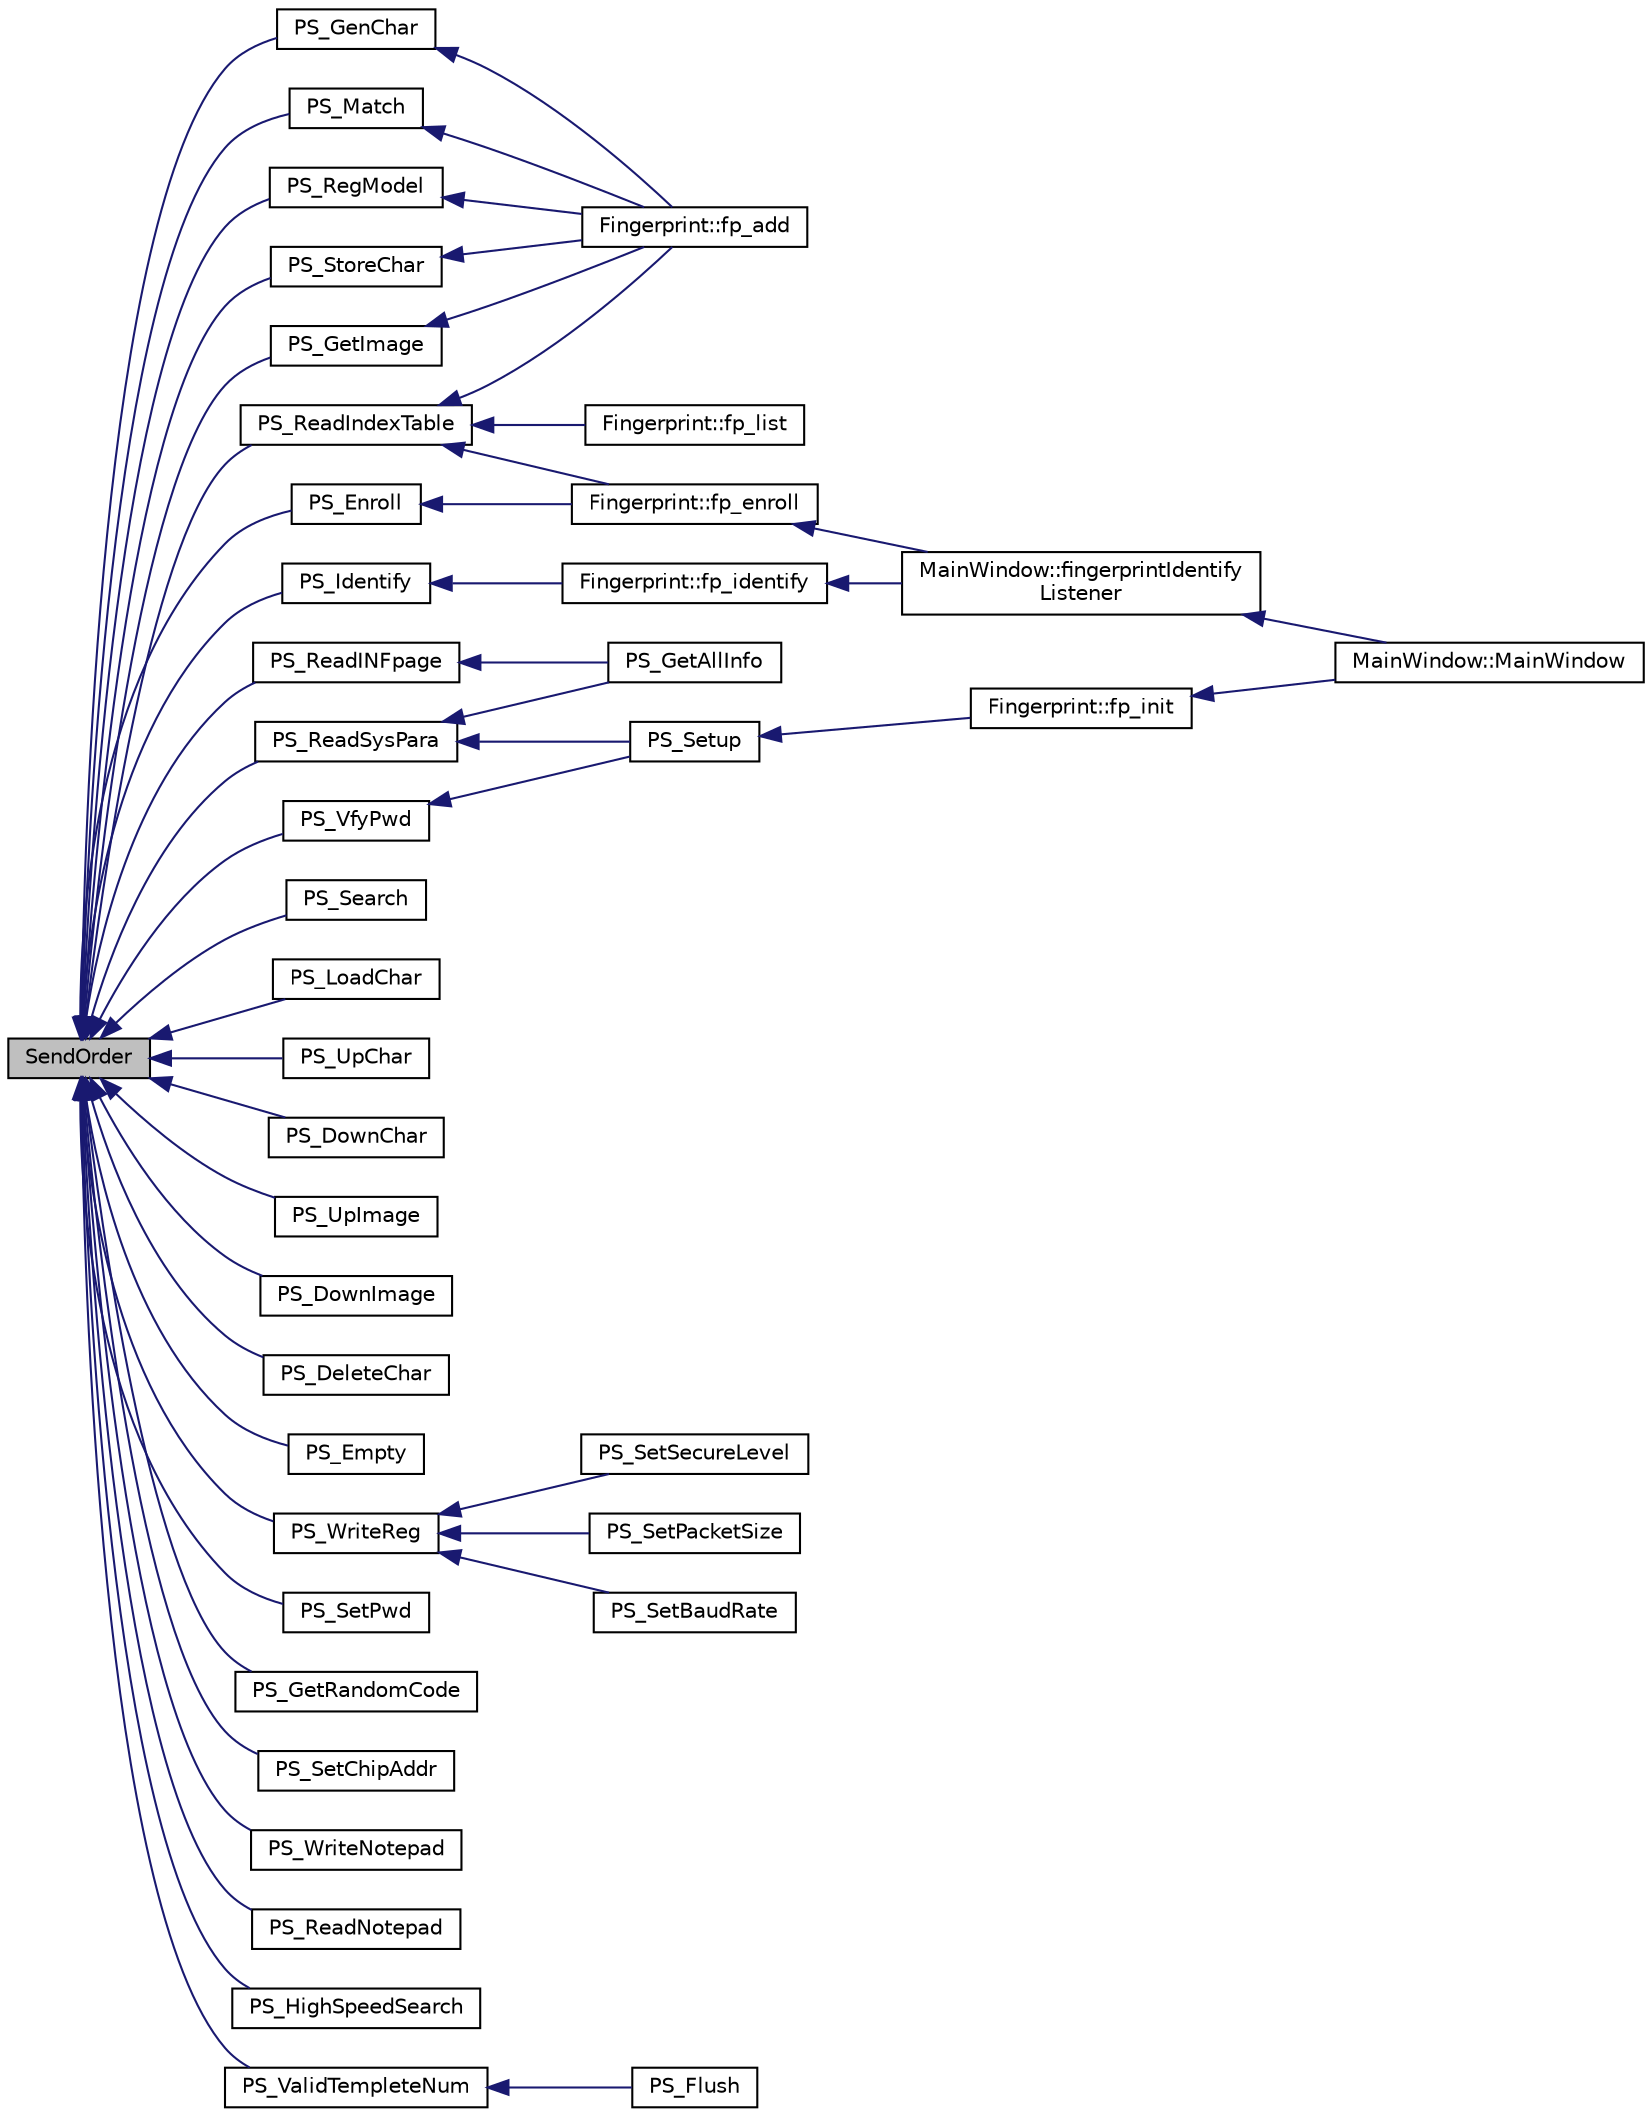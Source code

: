 digraph "SendOrder"
{
  edge [fontname="Helvetica",fontsize="10",labelfontname="Helvetica",labelfontsize="10"];
  node [fontname="Helvetica",fontsize="10",shape=record];
  rankdir="LR";
  Node1 [label="SendOrder",height=0.2,width=0.4,color="black", fillcolor="grey75", style="filled", fontcolor="black"];
  Node1 -> Node2 [dir="back",color="midnightblue",fontsize="10",style="solid"];
  Node2 [label="PS_GetImage",height=0.2,width=0.4,color="black", fillcolor="white", style="filled",URL="$as608_8h.html#ab93b7b3b367d82fc358845a0713e77db"];
  Node2 -> Node3 [dir="back",color="midnightblue",fontsize="10",style="solid"];
  Node3 [label="Fingerprint::fp_add",height=0.2,width=0.4,color="black", fillcolor="white", style="filled",URL="$class_fingerprint.html#a1cc52c07387ff07cc26427cb9d3f3d71",tooltip="Enroll user fingerprint data in to an empty memory, read user finger twice. "];
  Node1 -> Node4 [dir="back",color="midnightblue",fontsize="10",style="solid"];
  Node4 [label="PS_GenChar",height=0.2,width=0.4,color="black", fillcolor="white", style="filled",URL="$as608_8h.html#ac515c3ff7dce6a27509f9352cd0f1943"];
  Node4 -> Node3 [dir="back",color="midnightblue",fontsize="10",style="solid"];
  Node1 -> Node5 [dir="back",color="midnightblue",fontsize="10",style="solid"];
  Node5 [label="PS_Match",height=0.2,width=0.4,color="black", fillcolor="white", style="filled",URL="$as608_8h.html#aaa413f6e387308e85a872533e9c2428a"];
  Node5 -> Node3 [dir="back",color="midnightblue",fontsize="10",style="solid"];
  Node1 -> Node6 [dir="back",color="midnightblue",fontsize="10",style="solid"];
  Node6 [label="PS_Search",height=0.2,width=0.4,color="black", fillcolor="white", style="filled",URL="$as608_8h.html#afa46dca32feecddcfaf1de5b1b67d650"];
  Node1 -> Node7 [dir="back",color="midnightblue",fontsize="10",style="solid"];
  Node7 [label="PS_RegModel",height=0.2,width=0.4,color="black", fillcolor="white", style="filled",URL="$as608_8h.html#a42e7c83b9eae8089de6a4fa22b63af16"];
  Node7 -> Node3 [dir="back",color="midnightblue",fontsize="10",style="solid"];
  Node1 -> Node8 [dir="back",color="midnightblue",fontsize="10",style="solid"];
  Node8 [label="PS_StoreChar",height=0.2,width=0.4,color="black", fillcolor="white", style="filled",URL="$as608_8h.html#a23adbcbb36764d9b638bb9c7caea5b30"];
  Node8 -> Node3 [dir="back",color="midnightblue",fontsize="10",style="solid"];
  Node1 -> Node9 [dir="back",color="midnightblue",fontsize="10",style="solid"];
  Node9 [label="PS_LoadChar",height=0.2,width=0.4,color="black", fillcolor="white", style="filled",URL="$as608_8h.html#a12a0eb56a685718f339333019923d990"];
  Node1 -> Node10 [dir="back",color="midnightblue",fontsize="10",style="solid"];
  Node10 [label="PS_UpChar",height=0.2,width=0.4,color="black", fillcolor="white", style="filled",URL="$as608_8h.html#a5290e687341aa0c1711f71f078525830"];
  Node1 -> Node11 [dir="back",color="midnightblue",fontsize="10",style="solid"];
  Node11 [label="PS_DownChar",height=0.2,width=0.4,color="black", fillcolor="white", style="filled",URL="$as608_8h.html#aae1adff03625be979fceff80c16550ed"];
  Node1 -> Node12 [dir="back",color="midnightblue",fontsize="10",style="solid"];
  Node12 [label="PS_UpImage",height=0.2,width=0.4,color="black", fillcolor="white", style="filled",URL="$as608_8h.html#a530324613d04e0515428f8ff3b6579e6"];
  Node1 -> Node13 [dir="back",color="midnightblue",fontsize="10",style="solid"];
  Node13 [label="PS_DownImage",height=0.2,width=0.4,color="black", fillcolor="white", style="filled",URL="$as608_8h.html#aa6c23f88f68296970cec84242fe77d44"];
  Node1 -> Node14 [dir="back",color="midnightblue",fontsize="10",style="solid"];
  Node14 [label="PS_DeleteChar",height=0.2,width=0.4,color="black", fillcolor="white", style="filled",URL="$as608_8h.html#ad56baedb1c02cf2f4703ed8e0d1cef70"];
  Node1 -> Node15 [dir="back",color="midnightblue",fontsize="10",style="solid"];
  Node15 [label="PS_Empty",height=0.2,width=0.4,color="black", fillcolor="white", style="filled",URL="$as608_8h.html#a326d4b3793b5d7aacaac4c18694d62be"];
  Node1 -> Node16 [dir="back",color="midnightblue",fontsize="10",style="solid"];
  Node16 [label="PS_WriteReg",height=0.2,width=0.4,color="black", fillcolor="white", style="filled",URL="$as608_8h.html#a62423f4f40bab88d575cb7bf63db03e9"];
  Node16 -> Node17 [dir="back",color="midnightblue",fontsize="10",style="solid"];
  Node17 [label="PS_SetBaudRate",height=0.2,width=0.4,color="black", fillcolor="white", style="filled",URL="$as608_8h.html#ad28ac4064aa9104fc44bcb7182140bf2"];
  Node16 -> Node18 [dir="back",color="midnightblue",fontsize="10",style="solid"];
  Node18 [label="PS_SetSecureLevel",height=0.2,width=0.4,color="black", fillcolor="white", style="filled",URL="$as608_8h.html#af4c4c9a990ce91bc94fc8f18cdc29c16"];
  Node16 -> Node19 [dir="back",color="midnightblue",fontsize="10",style="solid"];
  Node19 [label="PS_SetPacketSize",height=0.2,width=0.4,color="black", fillcolor="white", style="filled",URL="$as608_8h.html#ade14404cbee79a0b3d22f5e21cd5da14"];
  Node1 -> Node20 [dir="back",color="midnightblue",fontsize="10",style="solid"];
  Node20 [label="PS_ReadSysPara",height=0.2,width=0.4,color="black", fillcolor="white", style="filled",URL="$as608_8h.html#aa19a000c64177c5ad0641db80b0c0031"];
  Node20 -> Node21 [dir="back",color="midnightblue",fontsize="10",style="solid"];
  Node21 [label="PS_Setup",height=0.2,width=0.4,color="black", fillcolor="white", style="filled",URL="$as608_8h.html#a522a62d36aeebd23459b2343a84a1972"];
  Node21 -> Node22 [dir="back",color="midnightblue",fontsize="10",style="solid"];
  Node22 [label="Fingerprint::fp_init",height=0.2,width=0.4,color="black", fillcolor="white", style="filled",URL="$class_fingerprint.html#ad199706762803a08154e147d82b0c867"];
  Node22 -> Node23 [dir="back",color="midnightblue",fontsize="10",style="solid"];
  Node23 [label="MainWindow::MainWindow",height=0.2,width=0.4,color="black", fillcolor="white", style="filled",URL="$class_main_window.html#a996c5a2b6f77944776856f08ec30858d",tooltip="MainWindow Constructor. "];
  Node20 -> Node24 [dir="back",color="midnightblue",fontsize="10",style="solid"];
  Node24 [label="PS_GetAllInfo",height=0.2,width=0.4,color="black", fillcolor="white", style="filled",URL="$as608_8h.html#a09284b1462d70fed411138c3080b0f34"];
  Node1 -> Node25 [dir="back",color="midnightblue",fontsize="10",style="solid"];
  Node25 [label="PS_Enroll",height=0.2,width=0.4,color="black", fillcolor="white", style="filled",URL="$as608_8h.html#a67aebf4a0d272ea7b5232d69e2626fc3"];
  Node25 -> Node26 [dir="back",color="midnightblue",fontsize="10",style="solid"];
  Node26 [label="Fingerprint::fp_enroll",height=0.2,width=0.4,color="black", fillcolor="white", style="filled",URL="$class_fingerprint.html#a15586c8d302933731eca34e4242edbb2",tooltip="Enroll user fingerprint data in to an empty memory, only read user finger one. "];
  Node26 -> Node27 [dir="back",color="midnightblue",fontsize="10",style="solid"];
  Node27 [label="MainWindow::fingerprintIdentify\lListener",height=0.2,width=0.4,color="black", fillcolor="white", style="filled",URL="$class_main_window.html#a9abddf234c9231f465917c318b3ba6b2",tooltip="Listener for fingerprint sensor. "];
  Node27 -> Node23 [dir="back",color="midnightblue",fontsize="10",style="solid"];
  Node1 -> Node28 [dir="back",color="midnightblue",fontsize="10",style="solid"];
  Node28 [label="PS_Identify",height=0.2,width=0.4,color="black", fillcolor="white", style="filled",URL="$as608_8h.html#a3ed25a66cf830d909aae5856b7a881c1"];
  Node28 -> Node29 [dir="back",color="midnightblue",fontsize="10",style="solid"];
  Node29 [label="Fingerprint::fp_identify",height=0.2,width=0.4,color="black", fillcolor="white", style="filled",URL="$class_fingerprint.html#a402792facf78e1ffa848dc95437478e8",tooltip="Check and compare user fingerprint. "];
  Node29 -> Node27 [dir="back",color="midnightblue",fontsize="10",style="solid"];
  Node1 -> Node30 [dir="back",color="midnightblue",fontsize="10",style="solid"];
  Node30 [label="PS_SetPwd",height=0.2,width=0.4,color="black", fillcolor="white", style="filled",URL="$as608_8h.html#a20d841fa1415ee0c231ed8cdf81d79ba"];
  Node1 -> Node31 [dir="back",color="midnightblue",fontsize="10",style="solid"];
  Node31 [label="PS_VfyPwd",height=0.2,width=0.4,color="black", fillcolor="white", style="filled",URL="$as608_8h.html#a414cabe0182e84936be7599f7b1234f7"];
  Node31 -> Node21 [dir="back",color="midnightblue",fontsize="10",style="solid"];
  Node1 -> Node32 [dir="back",color="midnightblue",fontsize="10",style="solid"];
  Node32 [label="PS_GetRandomCode",height=0.2,width=0.4,color="black", fillcolor="white", style="filled",URL="$as608_8h.html#a91f4e3c59f8f808f31d72d7cd91c67ee"];
  Node1 -> Node33 [dir="back",color="midnightblue",fontsize="10",style="solid"];
  Node33 [label="PS_SetChipAddr",height=0.2,width=0.4,color="black", fillcolor="white", style="filled",URL="$as608_8h.html#aee1f1b197443cfba931a50ddbe15272e"];
  Node1 -> Node34 [dir="back",color="midnightblue",fontsize="10",style="solid"];
  Node34 [label="PS_ReadINFpage",height=0.2,width=0.4,color="black", fillcolor="white", style="filled",URL="$as608_8h.html#aab33459ef440dbc5c6f29612a47d7315"];
  Node34 -> Node24 [dir="back",color="midnightblue",fontsize="10",style="solid"];
  Node1 -> Node35 [dir="back",color="midnightblue",fontsize="10",style="solid"];
  Node35 [label="PS_WriteNotepad",height=0.2,width=0.4,color="black", fillcolor="white", style="filled",URL="$as608_8h.html#ab1dd8a8523f905c63d26ef1f2ced8ddd"];
  Node1 -> Node36 [dir="back",color="midnightblue",fontsize="10",style="solid"];
  Node36 [label="PS_ReadNotepad",height=0.2,width=0.4,color="black", fillcolor="white", style="filled",URL="$as608_8h.html#ab05d2d2863b9d09dbb04734dee938f98"];
  Node1 -> Node37 [dir="back",color="midnightblue",fontsize="10",style="solid"];
  Node37 [label="PS_HighSpeedSearch",height=0.2,width=0.4,color="black", fillcolor="white", style="filled",URL="$as608_8h.html#ad45d831c5a5ab8f94a0992c5bb54a0dd"];
  Node1 -> Node38 [dir="back",color="midnightblue",fontsize="10",style="solid"];
  Node38 [label="PS_ValidTempleteNum",height=0.2,width=0.4,color="black", fillcolor="white", style="filled",URL="$as608_8h.html#ac6141ed8850680abfa4d5d066aedd1ec"];
  Node38 -> Node39 [dir="back",color="midnightblue",fontsize="10",style="solid"];
  Node39 [label="PS_Flush",height=0.2,width=0.4,color="black", fillcolor="white", style="filled",URL="$as608_8h.html#a2bfb02a967e1becc8c4526434a81fbd6"];
  Node1 -> Node40 [dir="back",color="midnightblue",fontsize="10",style="solid"];
  Node40 [label="PS_ReadIndexTable",height=0.2,width=0.4,color="black", fillcolor="white", style="filled",URL="$as608_8h.html#acb2580d314bfbc7441b71c3c4b32f065"];
  Node40 -> Node26 [dir="back",color="midnightblue",fontsize="10",style="solid"];
  Node40 -> Node3 [dir="back",color="midnightblue",fontsize="10",style="solid"];
  Node40 -> Node41 [dir="back",color="midnightblue",fontsize="10",style="solid"];
  Node41 [label="Fingerprint::fp_list",height=0.2,width=0.4,color="black", fillcolor="white", style="filled",URL="$class_fingerprint.html#a33ad88ae9e4c9d7277a465905e989dc6",tooltip="List all fingerprint ID in sensor memory, for debug use only. "];
}
